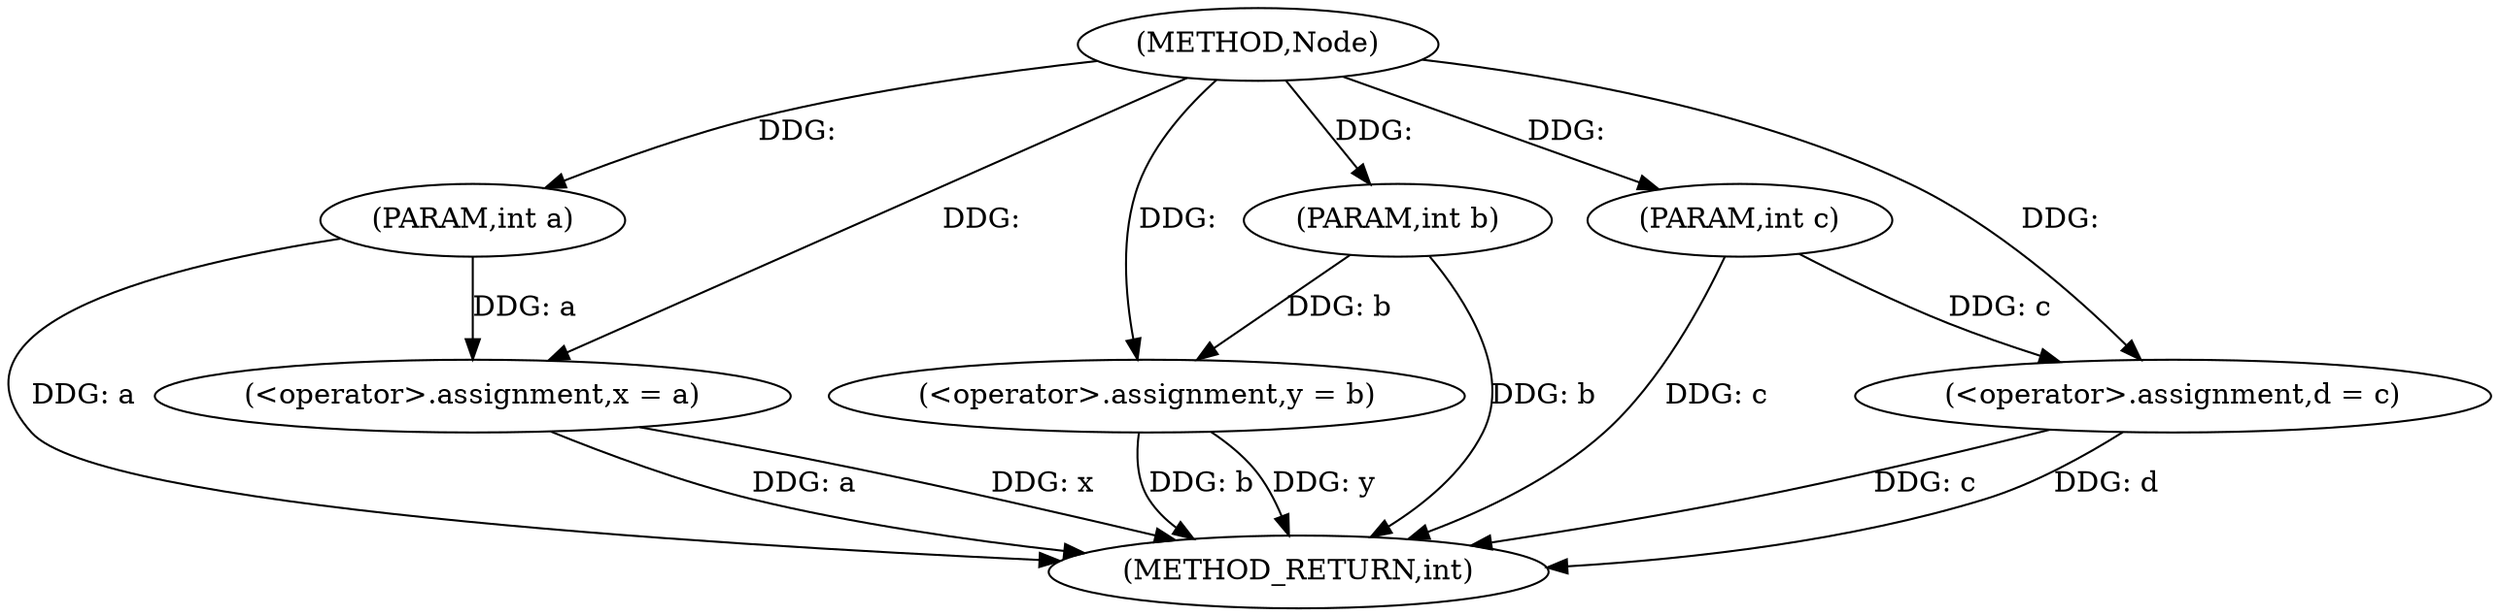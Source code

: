 digraph "Node" {  
"1000546" [label = "(METHOD,Node)" ]
"1000562" [label = "(METHOD_RETURN,int)" ]
"1000547" [label = "(PARAM,int a)" ]
"1000548" [label = "(PARAM,int b)" ]
"1000549" [label = "(PARAM,int c)" ]
"1000552" [label = "(<operator>.assignment,x = a)" ]
"1000556" [label = "(<operator>.assignment,y = b)" ]
"1000559" [label = "(<operator>.assignment,d = c)" ]
  "1000547" -> "1000562"  [ label = "DDG: a"] 
  "1000548" -> "1000562"  [ label = "DDG: b"] 
  "1000549" -> "1000562"  [ label = "DDG: c"] 
  "1000552" -> "1000562"  [ label = "DDG: a"] 
  "1000556" -> "1000562"  [ label = "DDG: b"] 
  "1000559" -> "1000562"  [ label = "DDG: c"] 
  "1000552" -> "1000562"  [ label = "DDG: x"] 
  "1000559" -> "1000562"  [ label = "DDG: d"] 
  "1000556" -> "1000562"  [ label = "DDG: y"] 
  "1000546" -> "1000547"  [ label = "DDG: "] 
  "1000546" -> "1000548"  [ label = "DDG: "] 
  "1000546" -> "1000549"  [ label = "DDG: "] 
  "1000547" -> "1000552"  [ label = "DDG: a"] 
  "1000546" -> "1000552"  [ label = "DDG: "] 
  "1000548" -> "1000556"  [ label = "DDG: b"] 
  "1000546" -> "1000556"  [ label = "DDG: "] 
  "1000549" -> "1000559"  [ label = "DDG: c"] 
  "1000546" -> "1000559"  [ label = "DDG: "] 
}
